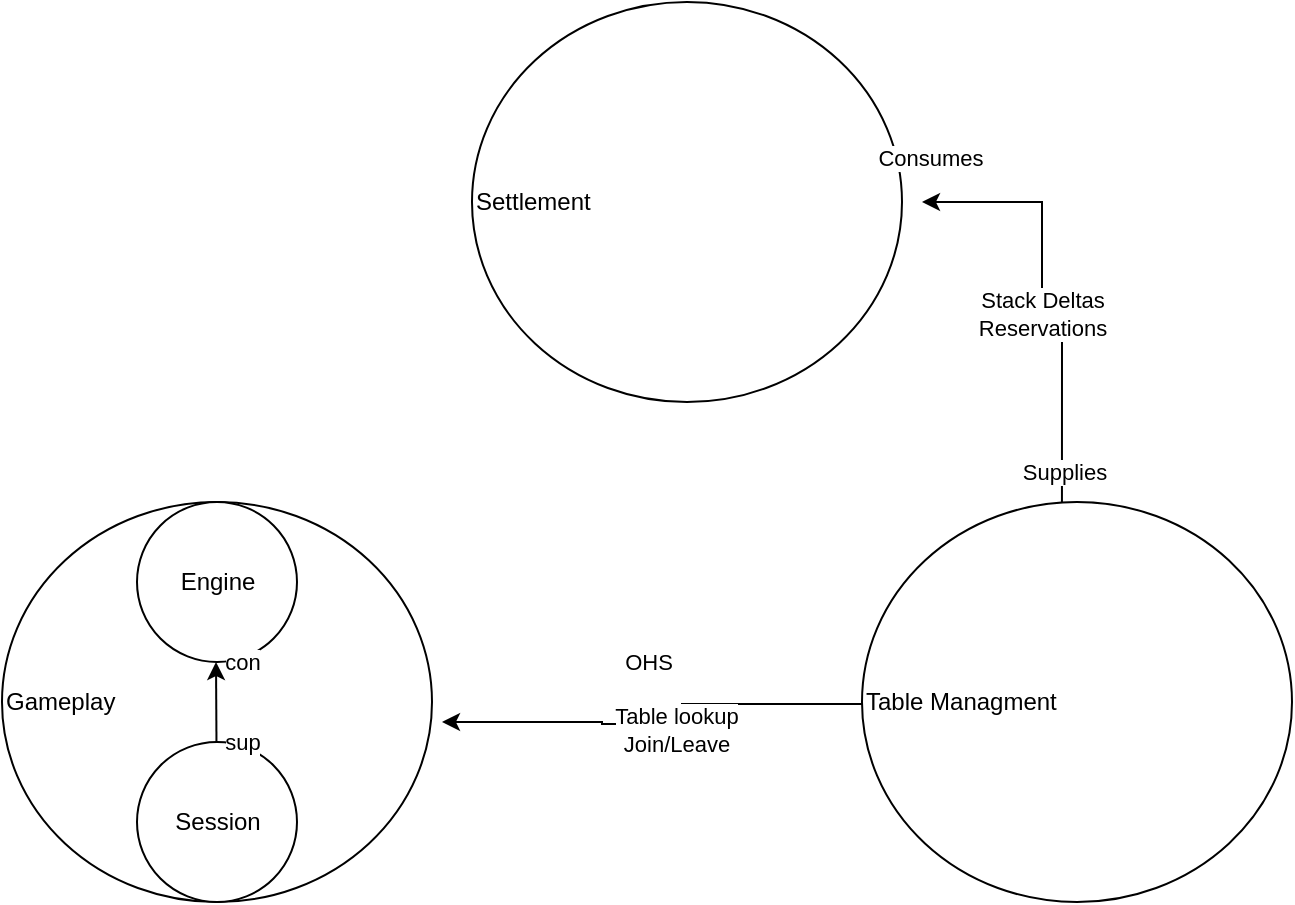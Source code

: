 <mxfile version="28.0.4">
  <diagram name="Page-1" id="XAfBVmz3x1FEeWxHeyyU">
    <mxGraphModel dx="1236" dy="1093" grid="1" gridSize="10" guides="1" tooltips="1" connect="1" arrows="1" fold="1" page="0" pageScale="1" pageWidth="850" pageHeight="1100" math="0" shadow="0">
      <root>
        <mxCell id="0" />
        <mxCell id="1" parent="0" />
        <mxCell id="BSz51D68srN_pXWGbieb-5" value="Table Managment" style="ellipse;whiteSpace=wrap;html=1;verticalAlign=middle;align=left;" vertex="1" parent="1">
          <mxGeometry x="490" y="230" width="215" height="200" as="geometry" />
        </mxCell>
        <mxCell id="BSz51D68srN_pXWGbieb-6" value="Settlement" style="ellipse;whiteSpace=wrap;html=1;verticalAlign=middle;align=left;" vertex="1" parent="1">
          <mxGeometry x="295" y="-20" width="215" height="200" as="geometry" />
        </mxCell>
        <mxCell id="BSz51D68srN_pXWGbieb-12" style="edgeStyle=orthogonalEdgeStyle;rounded=0;orthogonalLoop=1;jettySize=auto;html=1;exitX=0.465;exitY=0;exitDx=0;exitDy=0;exitPerimeter=0;" edge="1" parent="1" source="BSz51D68srN_pXWGbieb-5">
          <mxGeometry relative="1" as="geometry">
            <mxPoint x="520" y="80" as="targetPoint" />
            <Array as="points">
              <mxPoint x="590" y="140" />
              <mxPoint x="580" y="140" />
              <mxPoint x="580" y="80" />
            </Array>
          </mxGeometry>
        </mxCell>
        <mxCell id="BSz51D68srN_pXWGbieb-13" value="Supplies" style="edgeLabel;html=1;align=center;verticalAlign=middle;resizable=0;points=[];" vertex="1" connectable="0" parent="BSz51D68srN_pXWGbieb-12">
          <mxGeometry x="-0.857" y="-1" relative="1" as="geometry">
            <mxPoint as="offset" />
          </mxGeometry>
        </mxCell>
        <mxCell id="BSz51D68srN_pXWGbieb-14" value="Consumes" style="edgeLabel;html=1;align=center;verticalAlign=middle;resizable=0;points=[];" vertex="1" connectable="0" parent="BSz51D68srN_pXWGbieb-12">
          <mxGeometry x="0.811" y="-1" relative="1" as="geometry">
            <mxPoint x="-17" y="-21" as="offset" />
          </mxGeometry>
        </mxCell>
        <mxCell id="BSz51D68srN_pXWGbieb-15" value="Stack Deltas&lt;br&gt;Reservations" style="edgeLabel;html=1;align=center;verticalAlign=middle;resizable=0;points=[];" vertex="1" connectable="0" parent="BSz51D68srN_pXWGbieb-12">
          <mxGeometry x="-0.056" relative="1" as="geometry">
            <mxPoint as="offset" />
          </mxGeometry>
        </mxCell>
        <mxCell id="BSz51D68srN_pXWGbieb-20" style="edgeStyle=orthogonalEdgeStyle;rounded=0;orthogonalLoop=1;jettySize=auto;html=1;" edge="1" parent="1">
          <mxGeometry relative="1" as="geometry">
            <mxPoint x="280" y="340" as="targetPoint" />
            <mxPoint x="490" y="329.98" as="sourcePoint" />
            <Array as="points">
              <mxPoint x="490" y="331" />
              <mxPoint x="400" y="331" />
              <mxPoint x="400" y="341" />
              <mxPoint x="360" y="341" />
            </Array>
          </mxGeometry>
        </mxCell>
        <mxCell id="BSz51D68srN_pXWGbieb-21" value="OHS" style="edgeLabel;html=1;align=center;verticalAlign=middle;resizable=0;points=[];" vertex="1" connectable="0" parent="BSz51D68srN_pXWGbieb-20">
          <mxGeometry x="-0.135" y="-4" relative="1" as="geometry">
            <mxPoint x="-13" y="-26" as="offset" />
          </mxGeometry>
        </mxCell>
        <mxCell id="BSz51D68srN_pXWGbieb-22" value="Table lookup&lt;br&gt;Join/Leave" style="edgeLabel;html=1;align=center;verticalAlign=middle;resizable=0;points=[];" vertex="1" connectable="0" parent="BSz51D68srN_pXWGbieb-20">
          <mxGeometry x="-0.057" y="3" relative="1" as="geometry">
            <mxPoint as="offset" />
          </mxGeometry>
        </mxCell>
        <mxCell id="BSz51D68srN_pXWGbieb-7" value="Gameplay" style="ellipse;whiteSpace=wrap;html=1;verticalAlign=middle;align=left;" vertex="1" parent="1">
          <mxGeometry x="60" y="230" width="215" height="200" as="geometry" />
        </mxCell>
        <mxCell id="BSz51D68srN_pXWGbieb-8" value="Engine" style="ellipse;whiteSpace=wrap;html=1;aspect=fixed;" vertex="1" parent="1">
          <mxGeometry x="127.5" y="230" width="80" height="80" as="geometry" />
        </mxCell>
        <mxCell id="BSz51D68srN_pXWGbieb-9" value="Session" style="ellipse;whiteSpace=wrap;html=1;aspect=fixed;" vertex="1" parent="1">
          <mxGeometry x="127.5" y="350" width="80" height="80" as="geometry" />
        </mxCell>
        <mxCell id="BSz51D68srN_pXWGbieb-10" value="" style="endArrow=classic;html=1;rounded=0;exitX=0.5;exitY=1;exitDx=0;exitDy=0;" edge="1" parent="1">
          <mxGeometry width="50" height="50" relative="1" as="geometry">
            <mxPoint x="167.24" y="350" as="sourcePoint" />
            <mxPoint x="167" y="310" as="targetPoint" />
          </mxGeometry>
        </mxCell>
        <mxCell id="BSz51D68srN_pXWGbieb-11" value="con" style="edgeLabel;html=1;align=center;verticalAlign=middle;resizable=0;points=[];" vertex="1" connectable="0" parent="BSz51D68srN_pXWGbieb-10">
          <mxGeometry x="-0.125" y="1" relative="1" as="geometry">
            <mxPoint x="14" y="-23" as="offset" />
          </mxGeometry>
        </mxCell>
        <mxCell id="BSz51D68srN_pXWGbieb-19" value="sup" style="edgeLabel;html=1;align=center;verticalAlign=middle;resizable=0;points=[];" vertex="1" connectable="0" parent="BSz51D68srN_pXWGbieb-10">
          <mxGeometry x="-0.389" relative="1" as="geometry">
            <mxPoint x="13" y="12" as="offset" />
          </mxGeometry>
        </mxCell>
      </root>
    </mxGraphModel>
  </diagram>
</mxfile>
